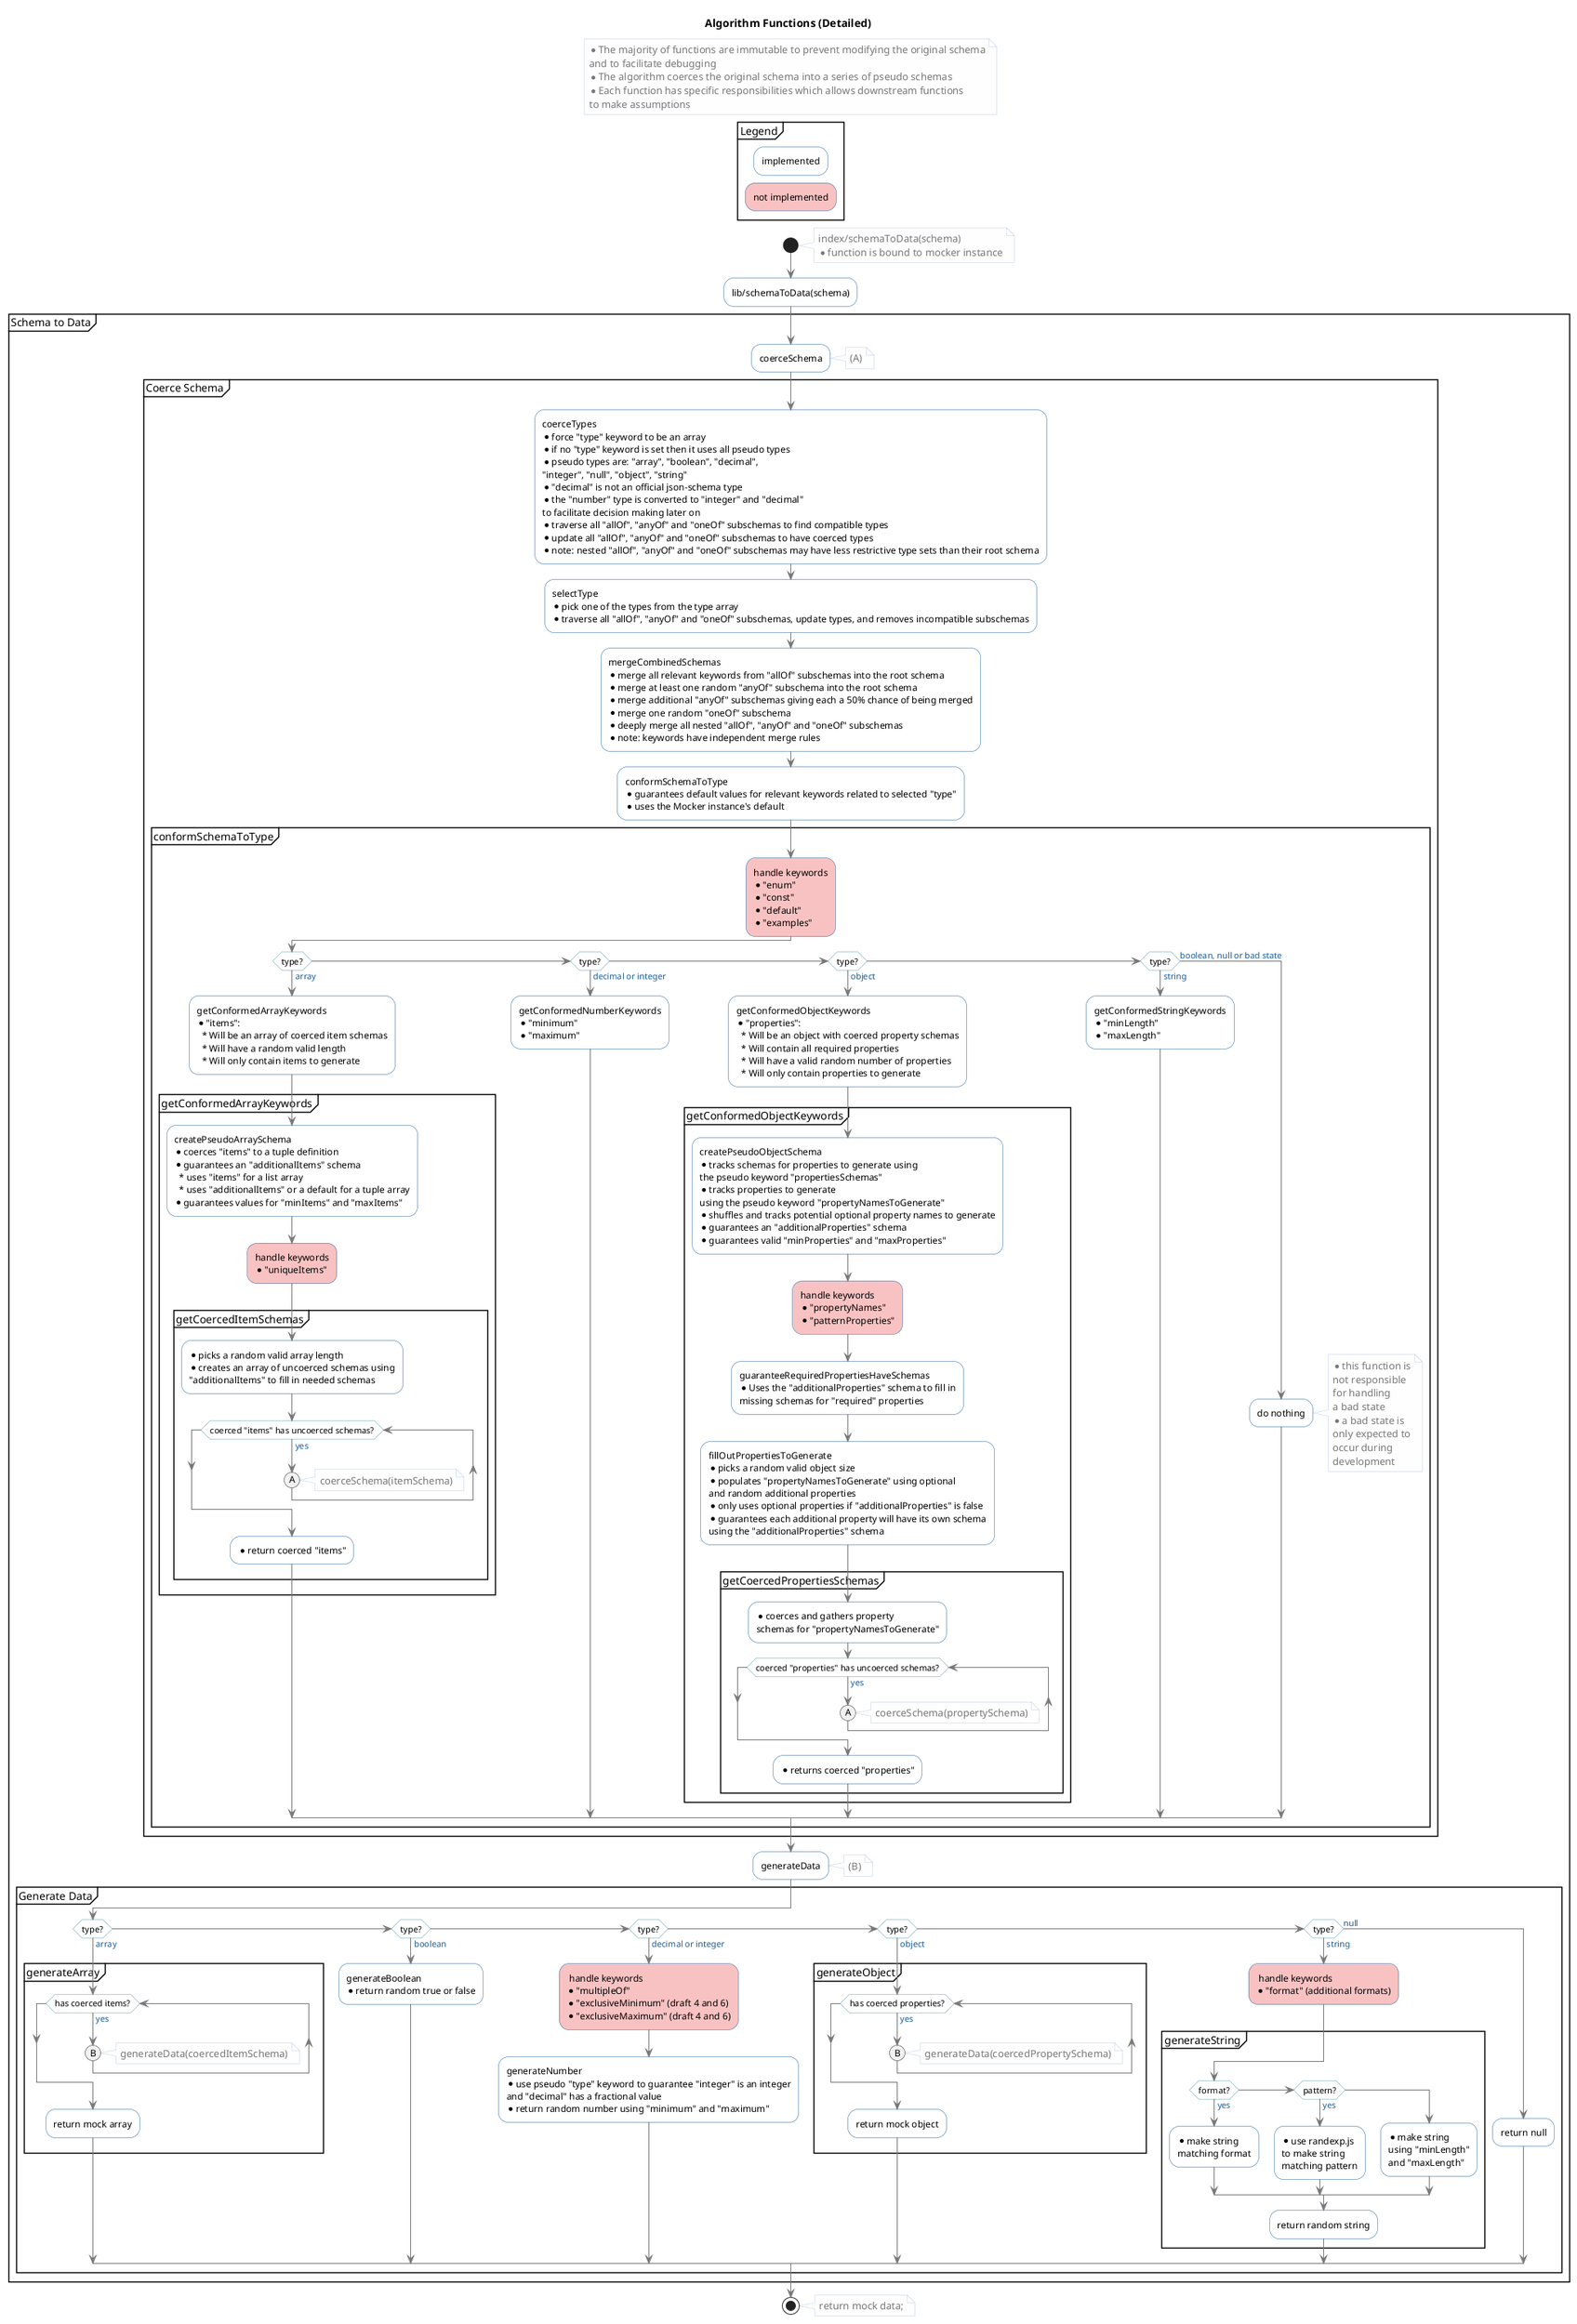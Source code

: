 @startuml Schema to Data

!define notImplemented #F9C2C2
!define dark #222
!define lessDark #777
!define lessLight #FEFEFE
!define light #FFF
!define primary #1C5D99
!define secondary #639FAB
!define accent #BBCDE5

skinparam shadowing false
skinparam FontColor dark

skinparam Activity {
  BackgroundColor light
  BorderColor primary
}

skinparam ActivityDiamond {
  BackgroundColor light
  BorderColor secondary
}

skinparam Arrow {
  Color lessDark
  FontColor primary
}

skinparam Note {
  BackgroundColor lessLight
  BorderColor accent
  FontColor lessDark
}

title Algorithm Functions (Detailed)

floating note
  * The majority of functions are immutable to prevent modifying the original schema
  and to facilitate debugging
  * The algorithm coerces the original schema into a series of pseudo schemas
  * Each function has specific responsibilities which allows downstream functions
  to make assumptions
end note

partition Legend {
 :implemented;
  detach
  notImplemented:not implemented;
  detach
}

start
note right
  index/schemaToData(schema)
  * function is bound to mocker instance
end note

:lib/schemaToData(schema);

partition "Schema to Data" {
  :coerceSchema;
  note right: (A)

  partition "Coerce Schema" {
    :coerceTypes
    * force "type" keyword to be an array
    * if no "type" keyword is set then it uses all pseudo types
    * pseudo types are: "array", "boolean", "decimal",
    "integer", "null", "object", "string"
    * "decimal" is not an official json-schema type
    * the "number" type is converted to "integer" and "decimal"
    to facilitate decision making later on
    * traverse all "allOf", "anyOf" and "oneOf" subschemas to find compatible types
    * update all "allOf", "anyOf" and "oneOf" subschemas to have coerced types
    * note: nested "allOf", "anyOf" and "oneOf" subschemas may have less restrictive type sets than their root schema;

    :selectType
    * pick one of the types from the type array
    * traverse all "allOf", "anyOf" and "oneOf" subschemas, update types, and removes incompatible subschemas;

    :mergeCombinedSchemas
    * merge all relevant keywords from "allOf" subschemas into the root schema
    * merge at least one random "anyOf" subschema into the root schema
    * merge additional "anyOf" subschemas giving each a 50% chance of being merged
    * merge one random "oneOf" subschema
    * deeply merge all nested "allOf", "anyOf" and "oneOf" subschemas
    * note: keywords have independent merge rules;

    :conformSchemaToType
    * guarantees default values for relevant keywords related to selected "type"
    * uses the Mocker instance's default;

    partition conformSchemaToType {
      notImplemented:handle keywords
      * "enum"
      * "const"
      * "default"
      * "examples";

      if (type?) then (array)
        :getConformedArrayKeywords
        * "items":
          * Will be an array of coerced item schemas
          * Will have a random valid length
          * Will only contain items to generate;

        partition getConformedArrayKeywords {
          :createPseudoArraySchema
          * coerces "items" to a tuple definition
          * guarantees an "additionalItems" schema
            * uses "items" for a list array
            * uses "additionalItems" or a default for a tuple array
          * guarantees values for "minItems" and "maxItems";

          notImplemented:handle keywords
          * "uniqueItems";

          partition getCoercedItemSchemas {
            :* picks a random valid array length
            * creates an array of uncoerced schemas using
            "additionalItems" to fill in needed schemas;

            while (coerced "items" has uncoerced schemas?) is (yes)
              (A)
              note right: coerceSchema(itemSchema)
            endwhile

            :* return coerced "items";
          }
        }
      else if (type?) then (decimal or integer)
        :getConformedNumberKeywords
        * "minimum"
        * "maximum";
      else if (type?) then (object)
        :getConformedObjectKeywords
        * "properties":
          * Will be an object with coerced property schemas
          * Will contain all required properties
          * Will have a valid random number of properties
          * Will only contain properties to generate;

        partition getConformedObjectKeywords {
          :createPseudoObjectSchema
          * tracks schemas for properties to generate using
          the pseudo keyword "propertiesSchemas"
          * tracks properties to generate
          using the pseudo keyword "propertyNamesToGenerate"
          * shuffles and tracks potential optional property names to generate
          * guarantees an "additionalProperties" schema
          * guarantees valid "minProperties" and "maxProperties";

          notImplemented:handle keywords
          * "propertyNames"
          * "patternProperties";

          :guaranteeRequiredPropertiesHaveSchemas
          * Uses the "additionalProperties" schema to fill in
          missing schemas for "required" properties;

          :fillOutPropertiesToGenerate
          * picks a random valid object size
          * populates "propertyNamesToGenerate" using optional
          and random additional properties
          * only uses optional properties if "additionalProperties" is false
          * guarantees each additional property will have its own schema
          using the "additionalProperties" schema;

          partition getCoercedPropertiesSchemas {
            :* coerces and gathers property
            schemas for "propertyNamesToGenerate";

            while (coerced "properties" has uncoerced schemas?) is (yes)
              (A)
              note right: coerceSchema(propertySchema)
            endwhile

            :* returns coerced "properties";
          }
        }
      else if (type?) then (string)
        :getConformedStringKeywords
        * "minLength"
        * "maxLength";
      else (boolean, null or bad state)
        :do nothing;
        note right
          * this function is
          not responsible
          for handling
          a bad state
          * a bad state is
          only expected to
          occur during
          development
        end note
      endif
    }
  }

  :generateData;
  note right: (B)

  partition "Generate Data" {
    if (type?) then (array)
      partition generateArray {
        while (has coerced items?) is (yes)
          (B)
          note right: generateData(coercedItemSchema)
        endwhile

        :return mock array;
      }
    else if (type?) then (boolean)
      :generateBoolean
      * return random true or false;
    else if (type?) then (decimal or integer)
      notImplemented: handle keywords
      *"multipleOf"
      *"exclusiveMinimum" (draft 4 and 6)
      *"exclusiveMaximum" (draft 4 and 6);

      :generateNumber
      * use pseudo "type" keyword to guarantee "integer" is an integer
      and "decimal" has a fractional value
      * return random number using "minimum" and "maximum";
    else if (type?) then (object)
      partition generateObject {
        while (has coerced properties?) is (yes)
          (B)
          note right: generateData(coercedPropertySchema)
        endwhile

        :return mock object;
      }
    else if (type?) then (string)
      notImplemented: handle keywords
      * "format" (additional formats);

      partition generateString {
        if (format?) then (yes)
          :* make string
          matching format;
        else if (pattern?) then (yes)
          :* use randexp.js
          to make string
          matching pattern;
        else
          :* make string
          using "minLength"
          and "maxLength";
        endif

        :return random string;
      }
    else (null)
      :return null;
    endif
  }
}

stop
note right: return mock data;
@enduml
